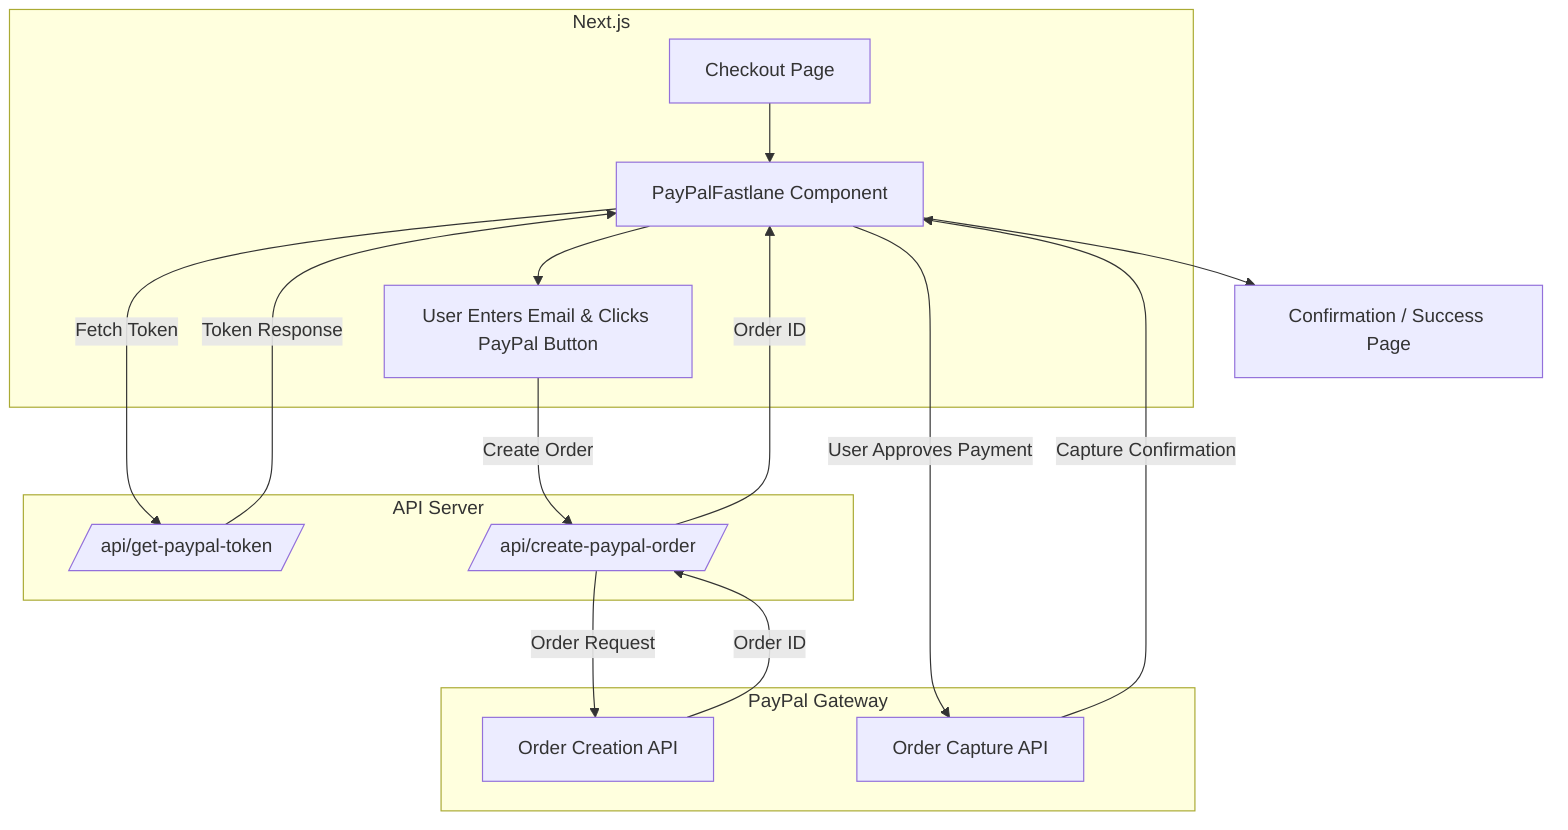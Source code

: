 flowchart TD
    %% Frontend Section
    subgraph FE [Next.js]
        A[Checkout Page]
        B[PayPalFastlane Component]
        C[User Enters Email & Clicks PayPal Button]
    end

    %% API Server Section
    subgraph API [API Server]
        D[/api/get-paypal-token/]
        E[/api/create-paypal-order/]
    end

    %% PayPal Gateway Section
    subgraph PP [PayPal Gateway]
        F[Order Creation API]
        G[Order Capture API]
    end

    %% Flow Connections
    A --> B
    B -->|Fetch Token| D
    D -- Token Response --> B
    B --> C
    C -->|Create Order| E
    E -- Order Request --> F
    F -- Order ID --> E
    E -- Order ID --> B
    B -->|User Approves Payment| G
    G -- Capture Confirmation --> B
    B --> H[Confirmation / Success Page]